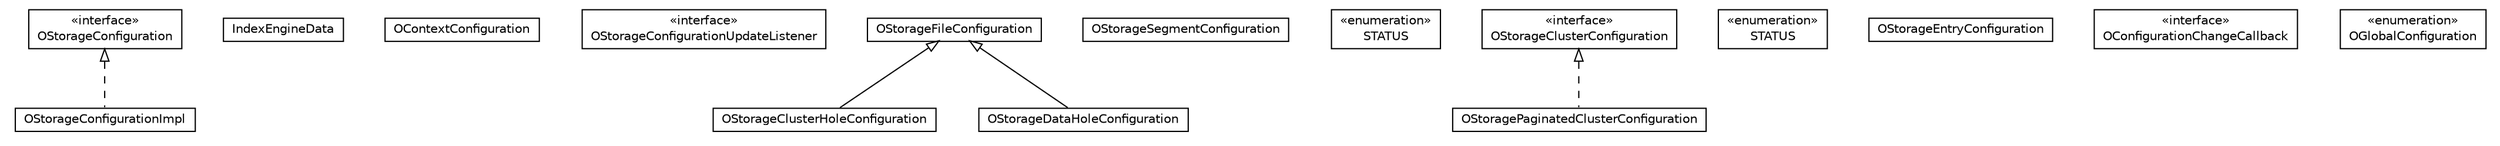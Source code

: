 #!/usr/local/bin/dot
#
# Class diagram 
# Generated by UMLGraph version R5_6-24-gf6e263 (http://www.umlgraph.org/)
#

digraph G {
	edge [fontname="Helvetica",fontsize=10,labelfontname="Helvetica",labelfontsize=10];
	node [fontname="Helvetica",fontsize=10,shape=plaintext];
	nodesep=0.25;
	ranksep=0.5;
	// com.orientechnologies.orient.core.config.OStorageConfiguration
	c377690 [label=<<table title="com.orientechnologies.orient.core.config.OStorageConfiguration" border="0" cellborder="1" cellspacing="0" cellpadding="2" port="p" href="./OStorageConfiguration.html">
		<tr><td><table border="0" cellspacing="0" cellpadding="1">
<tr><td align="center" balign="center"> &#171;interface&#187; </td></tr>
<tr><td align="center" balign="center"> OStorageConfiguration </td></tr>
		</table></td></tr>
		</table>>, URL="./OStorageConfiguration.html", fontname="Helvetica", fontcolor="black", fontsize=10.0];
	// com.orientechnologies.orient.core.config.OStorageConfiguration.IndexEngineData
	c377691 [label=<<table title="com.orientechnologies.orient.core.config.OStorageConfiguration.IndexEngineData" border="0" cellborder="1" cellspacing="0" cellpadding="2" port="p" href="./OStorageConfiguration.IndexEngineData.html">
		<tr><td><table border="0" cellspacing="0" cellpadding="1">
<tr><td align="center" balign="center"> IndexEngineData </td></tr>
		</table></td></tr>
		</table>>, URL="./OStorageConfiguration.IndexEngineData.html", fontname="Helvetica", fontcolor="black", fontsize=10.0];
	// com.orientechnologies.orient.core.config.OContextConfiguration
	c377692 [label=<<table title="com.orientechnologies.orient.core.config.OContextConfiguration" border="0" cellborder="1" cellspacing="0" cellpadding="2" port="p" href="./OContextConfiguration.html">
		<tr><td><table border="0" cellspacing="0" cellpadding="1">
<tr><td align="center" balign="center"> OContextConfiguration </td></tr>
		</table></td></tr>
		</table>>, URL="./OContextConfiguration.html", fontname="Helvetica", fontcolor="black", fontsize=10.0];
	// com.orientechnologies.orient.core.config.OStorageConfigurationUpdateListener
	c377693 [label=<<table title="com.orientechnologies.orient.core.config.OStorageConfigurationUpdateListener" border="0" cellborder="1" cellspacing="0" cellpadding="2" port="p" href="./OStorageConfigurationUpdateListener.html">
		<tr><td><table border="0" cellspacing="0" cellpadding="1">
<tr><td align="center" balign="center"> &#171;interface&#187; </td></tr>
<tr><td align="center" balign="center"> OStorageConfigurationUpdateListener </td></tr>
		</table></td></tr>
		</table>>, URL="./OStorageConfigurationUpdateListener.html", fontname="Helvetica", fontcolor="black", fontsize=10.0];
	// com.orientechnologies.orient.core.config.OStorageClusterHoleConfiguration
	c377694 [label=<<table title="com.orientechnologies.orient.core.config.OStorageClusterHoleConfiguration" border="0" cellborder="1" cellspacing="0" cellpadding="2" port="p" href="./OStorageClusterHoleConfiguration.html">
		<tr><td><table border="0" cellspacing="0" cellpadding="1">
<tr><td align="center" balign="center"> OStorageClusterHoleConfiguration </td></tr>
		</table></td></tr>
		</table>>, URL="./OStorageClusterHoleConfiguration.html", fontname="Helvetica", fontcolor="black", fontsize=10.0];
	// com.orientechnologies.orient.core.config.OStorageDataHoleConfiguration
	c377695 [label=<<table title="com.orientechnologies.orient.core.config.OStorageDataHoleConfiguration" border="0" cellborder="1" cellspacing="0" cellpadding="2" port="p" href="./OStorageDataHoleConfiguration.html">
		<tr><td><table border="0" cellspacing="0" cellpadding="1">
<tr><td align="center" balign="center"> OStorageDataHoleConfiguration </td></tr>
		</table></td></tr>
		</table>>, URL="./OStorageDataHoleConfiguration.html", fontname="Helvetica", fontcolor="black", fontsize=10.0];
	// com.orientechnologies.orient.core.config.OStorageSegmentConfiguration
	c377696 [label=<<table title="com.orientechnologies.orient.core.config.OStorageSegmentConfiguration" border="0" cellborder="1" cellspacing="0" cellpadding="2" port="p" href="./OStorageSegmentConfiguration.html">
		<tr><td><table border="0" cellspacing="0" cellpadding="1">
<tr><td align="center" balign="center"> OStorageSegmentConfiguration </td></tr>
		</table></td></tr>
		</table>>, URL="./OStorageSegmentConfiguration.html", fontname="Helvetica", fontcolor="black", fontsize=10.0];
	// com.orientechnologies.orient.core.config.OStorageSegmentConfiguration.STATUS
	c377697 [label=<<table title="com.orientechnologies.orient.core.config.OStorageSegmentConfiguration.STATUS" border="0" cellborder="1" cellspacing="0" cellpadding="2" port="p" href="./OStorageSegmentConfiguration.STATUS.html">
		<tr><td><table border="0" cellspacing="0" cellpadding="1">
<tr><td align="center" balign="center"> &#171;enumeration&#187; </td></tr>
<tr><td align="center" balign="center"> STATUS </td></tr>
		</table></td></tr>
		</table>>, URL="./OStorageSegmentConfiguration.STATUS.html", fontname="Helvetica", fontcolor="black", fontsize=10.0];
	// com.orientechnologies.orient.core.config.OStorageClusterConfiguration
	c377698 [label=<<table title="com.orientechnologies.orient.core.config.OStorageClusterConfiguration" border="0" cellborder="1" cellspacing="0" cellpadding="2" port="p" href="./OStorageClusterConfiguration.html">
		<tr><td><table border="0" cellspacing="0" cellpadding="1">
<tr><td align="center" balign="center"> &#171;interface&#187; </td></tr>
<tr><td align="center" balign="center"> OStorageClusterConfiguration </td></tr>
		</table></td></tr>
		</table>>, URL="./OStorageClusterConfiguration.html", fontname="Helvetica", fontcolor="black", fontsize=10.0];
	// com.orientechnologies.orient.core.config.OStorageClusterConfiguration.STATUS
	c377699 [label=<<table title="com.orientechnologies.orient.core.config.OStorageClusterConfiguration.STATUS" border="0" cellborder="1" cellspacing="0" cellpadding="2" port="p" href="./OStorageClusterConfiguration.STATUS.html">
		<tr><td><table border="0" cellspacing="0" cellpadding="1">
<tr><td align="center" balign="center"> &#171;enumeration&#187; </td></tr>
<tr><td align="center" balign="center"> STATUS </td></tr>
		</table></td></tr>
		</table>>, URL="./OStorageClusterConfiguration.STATUS.html", fontname="Helvetica", fontcolor="black", fontsize=10.0];
	// com.orientechnologies.orient.core.config.OStorageEntryConfiguration
	c377700 [label=<<table title="com.orientechnologies.orient.core.config.OStorageEntryConfiguration" border="0" cellborder="1" cellspacing="0" cellpadding="2" port="p" href="./OStorageEntryConfiguration.html">
		<tr><td><table border="0" cellspacing="0" cellpadding="1">
<tr><td align="center" balign="center"> OStorageEntryConfiguration </td></tr>
		</table></td></tr>
		</table>>, URL="./OStorageEntryConfiguration.html", fontname="Helvetica", fontcolor="black", fontsize=10.0];
	// com.orientechnologies.orient.core.config.OStorageFileConfiguration
	c377701 [label=<<table title="com.orientechnologies.orient.core.config.OStorageFileConfiguration" border="0" cellborder="1" cellspacing="0" cellpadding="2" port="p" href="./OStorageFileConfiguration.html">
		<tr><td><table border="0" cellspacing="0" cellpadding="1">
<tr><td align="center" balign="center"> OStorageFileConfiguration </td></tr>
		</table></td></tr>
		</table>>, URL="./OStorageFileConfiguration.html", fontname="Helvetica", fontcolor="black", fontsize=10.0];
	// com.orientechnologies.orient.core.config.OStorageConfigurationImpl
	c377702 [label=<<table title="com.orientechnologies.orient.core.config.OStorageConfigurationImpl" border="0" cellborder="1" cellspacing="0" cellpadding="2" port="p" href="./OStorageConfigurationImpl.html">
		<tr><td><table border="0" cellspacing="0" cellpadding="1">
<tr><td align="center" balign="center"> OStorageConfigurationImpl </td></tr>
		</table></td></tr>
		</table>>, URL="./OStorageConfigurationImpl.html", fontname="Helvetica", fontcolor="black", fontsize=10.0];
	// com.orientechnologies.orient.core.config.OStoragePaginatedClusterConfiguration
	c377703 [label=<<table title="com.orientechnologies.orient.core.config.OStoragePaginatedClusterConfiguration" border="0" cellborder="1" cellspacing="0" cellpadding="2" port="p" href="./OStoragePaginatedClusterConfiguration.html">
		<tr><td><table border="0" cellspacing="0" cellpadding="1">
<tr><td align="center" balign="center"> OStoragePaginatedClusterConfiguration </td></tr>
		</table></td></tr>
		</table>>, URL="./OStoragePaginatedClusterConfiguration.html", fontname="Helvetica", fontcolor="black", fontsize=10.0];
	// com.orientechnologies.orient.core.config.OConfigurationChangeCallback
	c377704 [label=<<table title="com.orientechnologies.orient.core.config.OConfigurationChangeCallback" border="0" cellborder="1" cellspacing="0" cellpadding="2" port="p" href="./OConfigurationChangeCallback.html">
		<tr><td><table border="0" cellspacing="0" cellpadding="1">
<tr><td align="center" balign="center"> &#171;interface&#187; </td></tr>
<tr><td align="center" balign="center"> OConfigurationChangeCallback </td></tr>
		</table></td></tr>
		</table>>, URL="./OConfigurationChangeCallback.html", fontname="Helvetica", fontcolor="black", fontsize=10.0];
	// com.orientechnologies.orient.core.config.OGlobalConfiguration
	c377705 [label=<<table title="com.orientechnologies.orient.core.config.OGlobalConfiguration" border="0" cellborder="1" cellspacing="0" cellpadding="2" port="p" href="./OGlobalConfiguration.html">
		<tr><td><table border="0" cellspacing="0" cellpadding="1">
<tr><td align="center" balign="center"> &#171;enumeration&#187; </td></tr>
<tr><td align="center" balign="center"> OGlobalConfiguration </td></tr>
		</table></td></tr>
		</table>>, URL="./OGlobalConfiguration.html", fontname="Helvetica", fontcolor="black", fontsize=10.0];
	//com.orientechnologies.orient.core.config.OStorageClusterHoleConfiguration extends com.orientechnologies.orient.core.config.OStorageFileConfiguration
	c377701:p -> c377694:p [dir=back,arrowtail=empty];
	//com.orientechnologies.orient.core.config.OStorageDataHoleConfiguration extends com.orientechnologies.orient.core.config.OStorageFileConfiguration
	c377701:p -> c377695:p [dir=back,arrowtail=empty];
	//com.orientechnologies.orient.core.config.OStorageConfigurationImpl implements com.orientechnologies.orient.core.config.OStorageConfiguration
	c377690:p -> c377702:p [dir=back,arrowtail=empty,style=dashed];
	//com.orientechnologies.orient.core.config.OStoragePaginatedClusterConfiguration implements com.orientechnologies.orient.core.config.OStorageClusterConfiguration
	c377698:p -> c377703:p [dir=back,arrowtail=empty,style=dashed];
}

